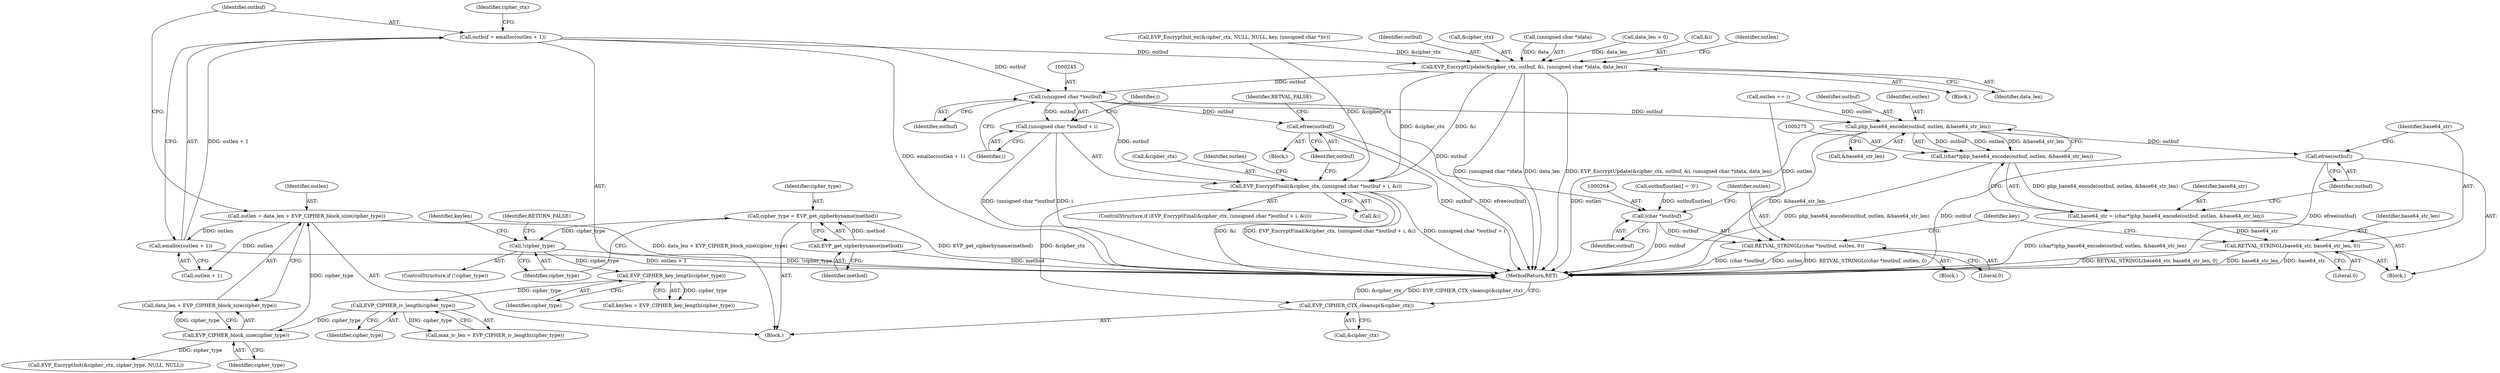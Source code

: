 digraph "0_php_270a406ac94b5fc5cc9ef59fc61e3b4b95648a3e@API" {
"1000191" [label="(Call,outbuf = emalloc(outlen + 1))"];
"1000193" [label="(Call,emalloc(outlen + 1))"];
"1000185" [label="(Call,outlen = data_len + EVP_CIPHER_block_size(cipher_type))"];
"1000189" [label="(Call,EVP_CIPHER_block_size(cipher_type))"];
"1000174" [label="(Call,EVP_CIPHER_iv_length(cipher_type))"];
"1000146" [label="(Call,EVP_CIPHER_key_length(cipher_type))"];
"1000140" [label="(Call,!cipher_type)"];
"1000135" [label="(Call,cipher_type = EVP_get_cipherbyname(method))"];
"1000137" [label="(Call,EVP_get_cipherbyname(method))"];
"1000226" [label="(Call,EVP_EncryptUpdate(&cipher_ctx, outbuf, &i, (unsigned char *)data, data_len))"];
"1000240" [label="(Call,EVP_EncryptFinal(&cipher_ctx, (unsigned char *)outbuf + i, &i))"];
"1000306" [label="(Call,EVP_CIPHER_CTX_cleanup(&cipher_ctx))"];
"1000244" [label="(Call,(unsigned char *)outbuf)"];
"1000243" [label="(Call,(unsigned char *)outbuf + i)"];
"1000263" [label="(Call,(char *)outbuf)"];
"1000262" [label="(Call,RETVAL_STRINGL((char *)outbuf, outlen, 0))"];
"1000276" [label="(Call,php_base64_encode(outbuf, outlen, &base64_str_len))"];
"1000274" [label="(Call,(char*)php_base64_encode(outbuf, outlen, &base64_str_len))"];
"1000272" [label="(Call,base64_str = (char*)php_base64_encode(outbuf, outlen, &base64_str_len))"];
"1000283" [label="(Call,RETVAL_STRINGL(base64_str, base64_str_len, 0))"];
"1000281" [label="(Call,efree(outbuf))"];
"1000289" [label="(Call,efree(outbuf))"];
"1000285" [label="(Identifier,base64_str_len)"];
"1000278" [label="(Identifier,outlen)"];
"1000197" [label="(Call,EVP_EncryptInit(&cipher_ctx, cipher_type, NULL, NULL))"];
"1000139" [label="(ControlStructure,if (!cipher_type))"];
"1000279" [label="(Call,&base64_str_len)"];
"1000175" [label="(Identifier,cipher_type)"];
"1000307" [label="(Call,&cipher_ctx)"];
"1000243" [label="(Call,(unsigned char *)outbuf + i)"];
"1000247" [label="(Identifier,i)"];
"1000246" [label="(Identifier,outbuf)"];
"1000267" [label="(Literal,0)"];
"1000281" [label="(Call,efree(outbuf))"];
"1000191" [label="(Call,outbuf = emalloc(outlen + 1))"];
"1000186" [label="(Identifier,outlen)"];
"1000232" [label="(Call,(unsigned char *)data)"];
"1000257" [label="(Call,outbuf[outlen] = '\0')"];
"1000294" [label="(Identifier,key)"];
"1000273" [label="(Identifier,base64_str)"];
"1000143" [label="(Identifier,RETURN_FALSE)"];
"1000194" [label="(Call,outlen + 1)"];
"1000137" [label="(Call,EVP_get_cipherbyname(method))"];
"1000212" [label="(Call,EVP_EncryptInit_ex(&cipher_ctx, NULL, NULL, key, (unsigned char *)iv))"];
"1000252" [label="(Identifier,outlen)"];
"1000222" [label="(Call,data_len > 0)"];
"1000249" [label="(Identifier,i)"];
"1000256" [label="(Block,)"];
"1000284" [label="(Identifier,base64_str)"];
"1000225" [label="(Block,)"];
"1000291" [label="(Identifier,RETVAL_FALSE)"];
"1000248" [label="(Call,&i)"];
"1000141" [label="(Identifier,cipher_type)"];
"1000277" [label="(Identifier,outbuf)"];
"1000140" [label="(Call,!cipher_type)"];
"1000189" [label="(Call,EVP_CIPHER_block_size(cipher_type))"];
"1000251" [label="(Call,outlen += i)"];
"1000286" [label="(Literal,0)"];
"1000190" [label="(Identifier,cipher_type)"];
"1000290" [label="(Identifier,outbuf)"];
"1000136" [label="(Identifier,cipher_type)"];
"1000309" [label="(MethodReturn,RET)"];
"1000147" [label="(Identifier,cipher_type)"];
"1000135" [label="(Call,cipher_type = EVP_get_cipherbyname(method))"];
"1000138" [label="(Identifier,method)"];
"1000289" [label="(Call,efree(outbuf))"];
"1000230" [label="(Call,&i)"];
"1000146" [label="(Call,EVP_CIPHER_key_length(cipher_type))"];
"1000237" [label="(Identifier,outlen)"];
"1000229" [label="(Identifier,outbuf)"];
"1000240" [label="(Call,EVP_EncryptFinal(&cipher_ctx, (unsigned char *)outbuf + i, &i))"];
"1000266" [label="(Identifier,outlen)"];
"1000187" [label="(Call,data_len + EVP_CIPHER_block_size(cipher_type))"];
"1000265" [label="(Identifier,outbuf)"];
"1000235" [label="(Identifier,data_len)"];
"1000102" [label="(Block,)"];
"1000282" [label="(Identifier,outbuf)"];
"1000244" [label="(Call,(unsigned char *)outbuf)"];
"1000241" [label="(Call,&cipher_ctx)"];
"1000269" [label="(Block,)"];
"1000272" [label="(Call,base64_str = (char*)php_base64_encode(outbuf, outlen, &base64_str_len))"];
"1000226" [label="(Call,EVP_EncryptUpdate(&cipher_ctx, outbuf, &i, (unsigned char *)data, data_len))"];
"1000306" [label="(Call,EVP_CIPHER_CTX_cleanup(&cipher_ctx))"];
"1000263" [label="(Call,(char *)outbuf)"];
"1000274" [label="(Call,(char*)php_base64_encode(outbuf, outlen, &base64_str_len))"];
"1000192" [label="(Identifier,outbuf)"];
"1000174" [label="(Call,EVP_CIPHER_iv_length(cipher_type))"];
"1000283" [label="(Call,RETVAL_STRINGL(base64_str, base64_str_len, 0))"];
"1000288" [label="(Block,)"];
"1000276" [label="(Call,php_base64_encode(outbuf, outlen, &base64_str_len))"];
"1000145" [label="(Identifier,keylen)"];
"1000172" [label="(Call,max_iv_len = EVP_CIPHER_iv_length(cipher_type))"];
"1000185" [label="(Call,outlen = data_len + EVP_CIPHER_block_size(cipher_type))"];
"1000199" [label="(Identifier,cipher_ctx)"];
"1000193" [label="(Call,emalloc(outlen + 1))"];
"1000262" [label="(Call,RETVAL_STRINGL((char *)outbuf, outlen, 0))"];
"1000239" [label="(ControlStructure,if (EVP_EncryptFinal(&cipher_ctx, (unsigned char *)outbuf + i, &i)))"];
"1000227" [label="(Call,&cipher_ctx)"];
"1000144" [label="(Call,keylen = EVP_CIPHER_key_length(cipher_type))"];
"1000191" -> "1000102"  [label="AST: "];
"1000191" -> "1000193"  [label="CFG: "];
"1000192" -> "1000191"  [label="AST: "];
"1000193" -> "1000191"  [label="AST: "];
"1000199" -> "1000191"  [label="CFG: "];
"1000191" -> "1000309"  [label="DDG: emalloc(outlen + 1)"];
"1000193" -> "1000191"  [label="DDG: outlen + 1"];
"1000191" -> "1000226"  [label="DDG: outbuf"];
"1000191" -> "1000244"  [label="DDG: outbuf"];
"1000193" -> "1000194"  [label="CFG: "];
"1000194" -> "1000193"  [label="AST: "];
"1000193" -> "1000309"  [label="DDG: outlen + 1"];
"1000185" -> "1000193"  [label="DDG: outlen"];
"1000185" -> "1000102"  [label="AST: "];
"1000185" -> "1000187"  [label="CFG: "];
"1000186" -> "1000185"  [label="AST: "];
"1000187" -> "1000185"  [label="AST: "];
"1000192" -> "1000185"  [label="CFG: "];
"1000185" -> "1000309"  [label="DDG: data_len + EVP_CIPHER_block_size(cipher_type)"];
"1000189" -> "1000185"  [label="DDG: cipher_type"];
"1000185" -> "1000194"  [label="DDG: outlen"];
"1000189" -> "1000187"  [label="AST: "];
"1000189" -> "1000190"  [label="CFG: "];
"1000190" -> "1000189"  [label="AST: "];
"1000187" -> "1000189"  [label="CFG: "];
"1000189" -> "1000187"  [label="DDG: cipher_type"];
"1000174" -> "1000189"  [label="DDG: cipher_type"];
"1000189" -> "1000197"  [label="DDG: cipher_type"];
"1000174" -> "1000172"  [label="AST: "];
"1000174" -> "1000175"  [label="CFG: "];
"1000175" -> "1000174"  [label="AST: "];
"1000172" -> "1000174"  [label="CFG: "];
"1000174" -> "1000172"  [label="DDG: cipher_type"];
"1000146" -> "1000174"  [label="DDG: cipher_type"];
"1000146" -> "1000144"  [label="AST: "];
"1000146" -> "1000147"  [label="CFG: "];
"1000147" -> "1000146"  [label="AST: "];
"1000144" -> "1000146"  [label="CFG: "];
"1000146" -> "1000144"  [label="DDG: cipher_type"];
"1000140" -> "1000146"  [label="DDG: cipher_type"];
"1000140" -> "1000139"  [label="AST: "];
"1000140" -> "1000141"  [label="CFG: "];
"1000141" -> "1000140"  [label="AST: "];
"1000143" -> "1000140"  [label="CFG: "];
"1000145" -> "1000140"  [label="CFG: "];
"1000140" -> "1000309"  [label="DDG: !cipher_type"];
"1000135" -> "1000140"  [label="DDG: cipher_type"];
"1000135" -> "1000102"  [label="AST: "];
"1000135" -> "1000137"  [label="CFG: "];
"1000136" -> "1000135"  [label="AST: "];
"1000137" -> "1000135"  [label="AST: "];
"1000141" -> "1000135"  [label="CFG: "];
"1000135" -> "1000309"  [label="DDG: EVP_get_cipherbyname(method)"];
"1000137" -> "1000135"  [label="DDG: method"];
"1000137" -> "1000138"  [label="CFG: "];
"1000138" -> "1000137"  [label="AST: "];
"1000137" -> "1000309"  [label="DDG: method"];
"1000226" -> "1000225"  [label="AST: "];
"1000226" -> "1000235"  [label="CFG: "];
"1000227" -> "1000226"  [label="AST: "];
"1000229" -> "1000226"  [label="AST: "];
"1000230" -> "1000226"  [label="AST: "];
"1000232" -> "1000226"  [label="AST: "];
"1000235" -> "1000226"  [label="AST: "];
"1000237" -> "1000226"  [label="CFG: "];
"1000226" -> "1000309"  [label="DDG: data_len"];
"1000226" -> "1000309"  [label="DDG: EVP_EncryptUpdate(&cipher_ctx, outbuf, &i, (unsigned char *)data, data_len)"];
"1000226" -> "1000309"  [label="DDG: (unsigned char *)data"];
"1000212" -> "1000226"  [label="DDG: &cipher_ctx"];
"1000232" -> "1000226"  [label="DDG: data"];
"1000222" -> "1000226"  [label="DDG: data_len"];
"1000226" -> "1000240"  [label="DDG: &cipher_ctx"];
"1000226" -> "1000240"  [label="DDG: &i"];
"1000226" -> "1000244"  [label="DDG: outbuf"];
"1000240" -> "1000239"  [label="AST: "];
"1000240" -> "1000248"  [label="CFG: "];
"1000241" -> "1000240"  [label="AST: "];
"1000243" -> "1000240"  [label="AST: "];
"1000248" -> "1000240"  [label="AST: "];
"1000252" -> "1000240"  [label="CFG: "];
"1000290" -> "1000240"  [label="CFG: "];
"1000240" -> "1000309"  [label="DDG: &i"];
"1000240" -> "1000309"  [label="DDG: EVP_EncryptFinal(&cipher_ctx, (unsigned char *)outbuf + i, &i)"];
"1000240" -> "1000309"  [label="DDG: (unsigned char *)outbuf + i"];
"1000212" -> "1000240"  [label="DDG: &cipher_ctx"];
"1000244" -> "1000240"  [label="DDG: outbuf"];
"1000240" -> "1000306"  [label="DDG: &cipher_ctx"];
"1000306" -> "1000102"  [label="AST: "];
"1000306" -> "1000307"  [label="CFG: "];
"1000307" -> "1000306"  [label="AST: "];
"1000309" -> "1000306"  [label="CFG: "];
"1000306" -> "1000309"  [label="DDG: &cipher_ctx"];
"1000306" -> "1000309"  [label="DDG: EVP_CIPHER_CTX_cleanup(&cipher_ctx)"];
"1000244" -> "1000243"  [label="AST: "];
"1000244" -> "1000246"  [label="CFG: "];
"1000245" -> "1000244"  [label="AST: "];
"1000246" -> "1000244"  [label="AST: "];
"1000247" -> "1000244"  [label="CFG: "];
"1000244" -> "1000243"  [label="DDG: outbuf"];
"1000244" -> "1000263"  [label="DDG: outbuf"];
"1000244" -> "1000276"  [label="DDG: outbuf"];
"1000244" -> "1000289"  [label="DDG: outbuf"];
"1000243" -> "1000247"  [label="CFG: "];
"1000247" -> "1000243"  [label="AST: "];
"1000249" -> "1000243"  [label="CFG: "];
"1000243" -> "1000309"  [label="DDG: (unsigned char *)outbuf"];
"1000243" -> "1000309"  [label="DDG: i"];
"1000263" -> "1000262"  [label="AST: "];
"1000263" -> "1000265"  [label="CFG: "];
"1000264" -> "1000263"  [label="AST: "];
"1000265" -> "1000263"  [label="AST: "];
"1000266" -> "1000263"  [label="CFG: "];
"1000263" -> "1000309"  [label="DDG: outbuf"];
"1000263" -> "1000262"  [label="DDG: outbuf"];
"1000257" -> "1000263"  [label="DDG: outbuf[outlen]"];
"1000262" -> "1000256"  [label="AST: "];
"1000262" -> "1000267"  [label="CFG: "];
"1000266" -> "1000262"  [label="AST: "];
"1000267" -> "1000262"  [label="AST: "];
"1000294" -> "1000262"  [label="CFG: "];
"1000262" -> "1000309"  [label="DDG: (char *)outbuf"];
"1000262" -> "1000309"  [label="DDG: outlen"];
"1000262" -> "1000309"  [label="DDG: RETVAL_STRINGL((char *)outbuf, outlen, 0)"];
"1000251" -> "1000262"  [label="DDG: outlen"];
"1000276" -> "1000274"  [label="AST: "];
"1000276" -> "1000279"  [label="CFG: "];
"1000277" -> "1000276"  [label="AST: "];
"1000278" -> "1000276"  [label="AST: "];
"1000279" -> "1000276"  [label="AST: "];
"1000274" -> "1000276"  [label="CFG: "];
"1000276" -> "1000309"  [label="DDG: outlen"];
"1000276" -> "1000309"  [label="DDG: &base64_str_len"];
"1000276" -> "1000274"  [label="DDG: outbuf"];
"1000276" -> "1000274"  [label="DDG: outlen"];
"1000276" -> "1000274"  [label="DDG: &base64_str_len"];
"1000251" -> "1000276"  [label="DDG: outlen"];
"1000276" -> "1000281"  [label="DDG: outbuf"];
"1000274" -> "1000272"  [label="AST: "];
"1000275" -> "1000274"  [label="AST: "];
"1000272" -> "1000274"  [label="CFG: "];
"1000274" -> "1000309"  [label="DDG: php_base64_encode(outbuf, outlen, &base64_str_len)"];
"1000274" -> "1000272"  [label="DDG: php_base64_encode(outbuf, outlen, &base64_str_len)"];
"1000272" -> "1000269"  [label="AST: "];
"1000273" -> "1000272"  [label="AST: "];
"1000282" -> "1000272"  [label="CFG: "];
"1000272" -> "1000309"  [label="DDG: (char*)php_base64_encode(outbuf, outlen, &base64_str_len)"];
"1000272" -> "1000283"  [label="DDG: base64_str"];
"1000283" -> "1000269"  [label="AST: "];
"1000283" -> "1000286"  [label="CFG: "];
"1000284" -> "1000283"  [label="AST: "];
"1000285" -> "1000283"  [label="AST: "];
"1000286" -> "1000283"  [label="AST: "];
"1000294" -> "1000283"  [label="CFG: "];
"1000283" -> "1000309"  [label="DDG: base64_str_len"];
"1000283" -> "1000309"  [label="DDG: base64_str"];
"1000283" -> "1000309"  [label="DDG: RETVAL_STRINGL(base64_str, base64_str_len, 0)"];
"1000281" -> "1000269"  [label="AST: "];
"1000281" -> "1000282"  [label="CFG: "];
"1000282" -> "1000281"  [label="AST: "];
"1000284" -> "1000281"  [label="CFG: "];
"1000281" -> "1000309"  [label="DDG: outbuf"];
"1000281" -> "1000309"  [label="DDG: efree(outbuf)"];
"1000289" -> "1000288"  [label="AST: "];
"1000289" -> "1000290"  [label="CFG: "];
"1000290" -> "1000289"  [label="AST: "];
"1000291" -> "1000289"  [label="CFG: "];
"1000289" -> "1000309"  [label="DDG: outbuf"];
"1000289" -> "1000309"  [label="DDG: efree(outbuf)"];
}
